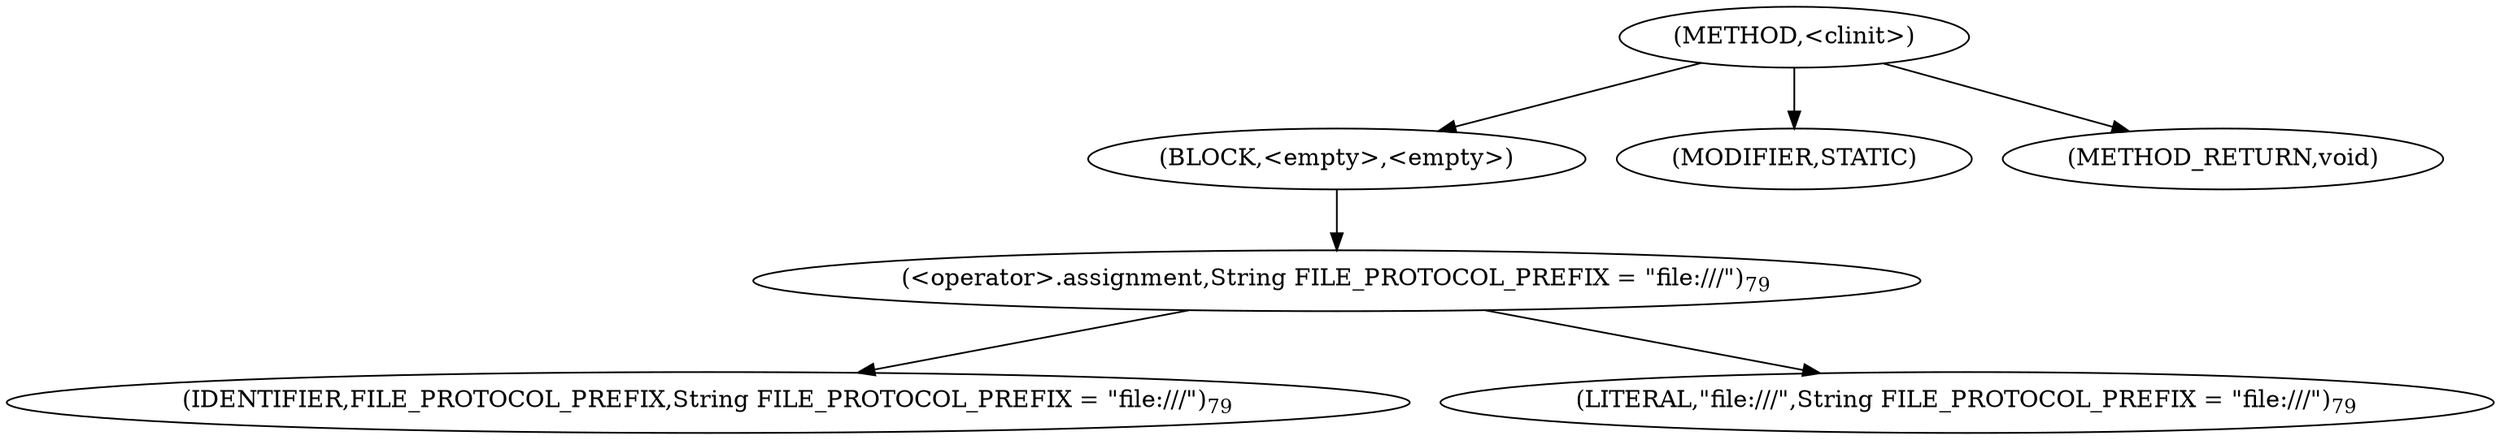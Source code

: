 digraph "&lt;clinit&gt;" {  
"37" [label = <(METHOD,&lt;clinit&gt;)> ]
"38" [label = <(BLOCK,&lt;empty&gt;,&lt;empty&gt;)> ]
"39" [label = <(&lt;operator&gt;.assignment,String FILE_PROTOCOL_PREFIX = &quot;file:///&quot;)<SUB>79</SUB>> ]
"40" [label = <(IDENTIFIER,FILE_PROTOCOL_PREFIX,String FILE_PROTOCOL_PREFIX = &quot;file:///&quot;)<SUB>79</SUB>> ]
"41" [label = <(LITERAL,&quot;file:///&quot;,String FILE_PROTOCOL_PREFIX = &quot;file:///&quot;)<SUB>79</SUB>> ]
"42" [label = <(MODIFIER,STATIC)> ]
"43" [label = <(METHOD_RETURN,void)> ]
  "37" -> "38" 
  "37" -> "42" 
  "37" -> "43" 
  "38" -> "39" 
  "39" -> "40" 
  "39" -> "41" 
}
